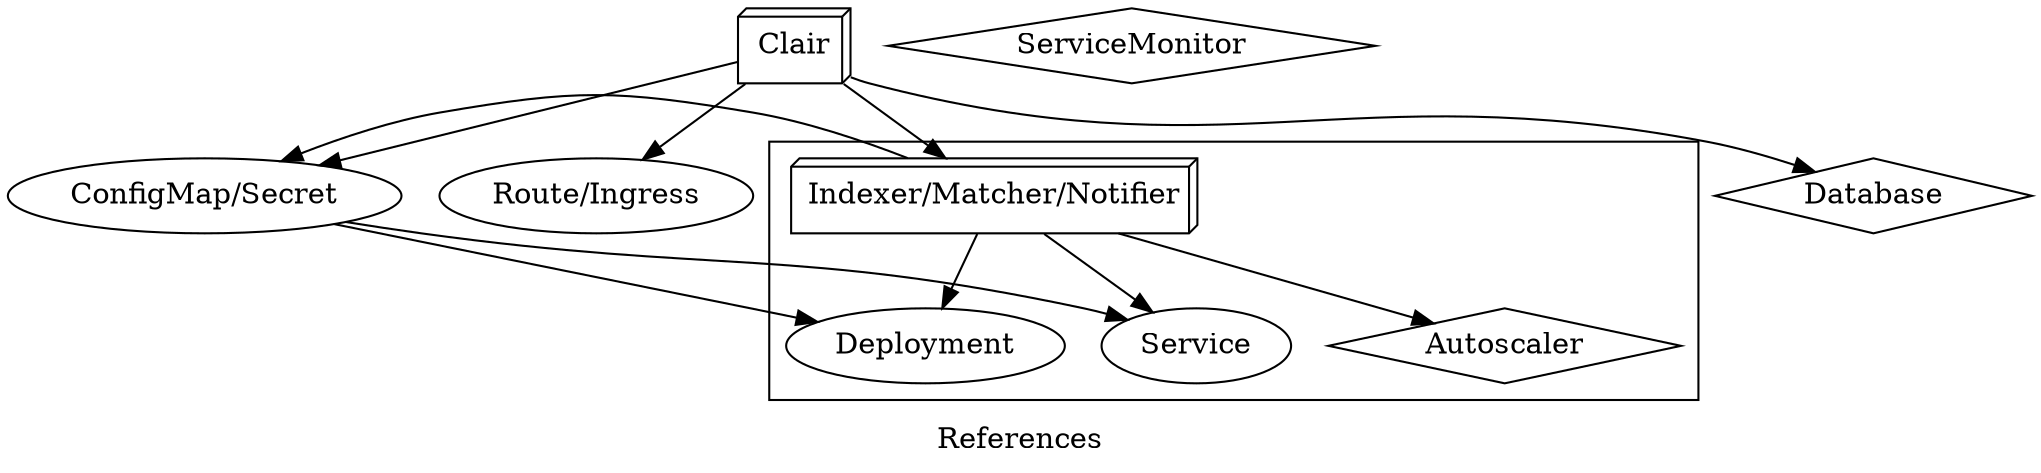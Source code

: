 digraph Refs {
label="References";

Deployment, Service;
Config [label="ConfigMap/Secret"];
Ingress [label="Route/Ingress"];
Clair [shape=box3d]; 
Srv [shape=box3d;label="Indexer/Matcher/Notifier"];
node [shape=diamond];
Autoscaler, ServiceMonitor; Database;

Clair -> Config, Ingress, Database, Srv;
Config -> Deployment, Service;
Srv -> Config;
subgraph cluster_Service {
	label="";
	Srv -> Deployment;
	Srv -> Service;
	Srv -> Autoscaler;
}
}
